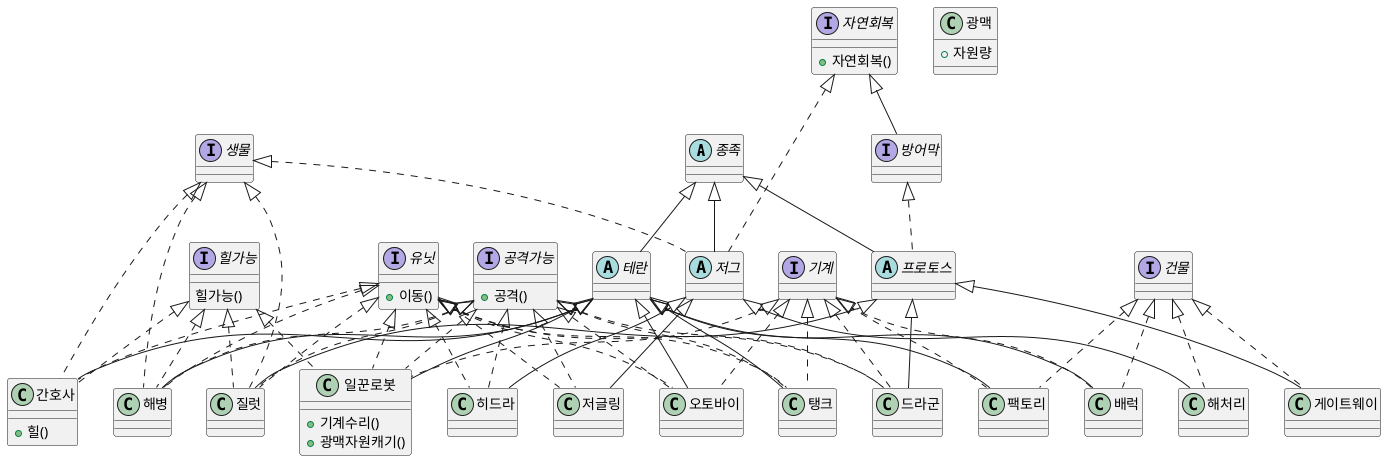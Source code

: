 @startuml star


abstract 종족{}
abstract class 테란 extends 종족{}
abstract class 저그 extends 종족 implements 자연회복, 생물{}
abstract class 프로토스 extends 종족 implements 방어막{}

interface 생물{}
interface 기계{}
interface 힐가능{
  힐가능()
}
interface 방어막 extends 자연회복{}
interface 자연회복{
 +자연회복()
}
interface 공격가능{
 +공격()
}

interface 유닛 {
 +이동()
}
interface 건물 {}

class 해병 extends 테란 implements 유닛, 생물, 힐가능 ,공격가능 {}
class 간호사 extends 테란 implements 유닛, 생물, 힐가능{
 +힐()
}
class 탱크 extends 테란 implements 유닛, 기계 , 공격가능{}
class 오토바이 extends 테란 implements 유닛, 기계, 공격가능{}
class 일꾼로봇 extends 테란 implements 유닛, 기계, 힐가능 ,공격가능{
 +기계수리()
 +광맥자원캐기()
}

class 배럭 extends 테란 implements 건물, 기계{}
class 팩토리 extends 테란 implements 건물, 기계{}

class 저글링 extends 저그 implements 유닛 , 공격가능{}
class 히드라 extends 저그 implements 유닛 , 공격가능 {}
class 해처리 extends 저그 implements 건물{}

class 질럿 extends 프로토스 implements 유닛 , 생물 , 힐가능 , 공격가능{}
class 드라군 extends 프로토스 implements 유닛, 기계 , 공격가능{}
class 게이트웨이 extends 프로토스 implements 건물{}

class 광맥{
 +자원량
}

@enduml